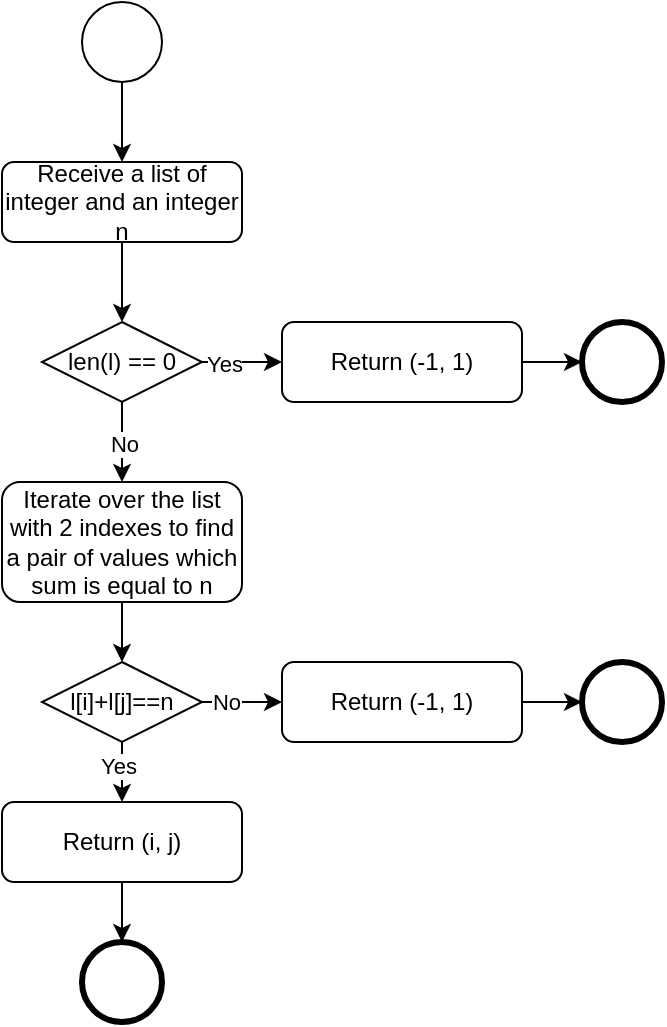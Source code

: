 <mxfile version="25.0.1">
  <diagram name="Page-1" id="gcOh2L13ghurHqlArtQZ">
    <mxGraphModel dx="816" dy="480" grid="1" gridSize="10" guides="1" tooltips="1" connect="1" arrows="1" fold="1" page="1" pageScale="1" pageWidth="827" pageHeight="1169" background="#ffffff" math="0" shadow="0">
      <root>
        <mxCell id="0" />
        <mxCell id="1" parent="0" />
        <mxCell id="pkoyU2fwOPBfZemE1w7x-201" style="edgeStyle=orthogonalEdgeStyle;rounded=0;orthogonalLoop=1;jettySize=auto;html=1;exitX=0.5;exitY=1;exitDx=0;exitDy=0;entryX=0.5;entryY=0;entryDx=0;entryDy=0;" edge="1" parent="1" source="pkoyU2fwOPBfZemE1w7x-194" target="pkoyU2fwOPBfZemE1w7x-195">
          <mxGeometry relative="1" as="geometry" />
        </mxCell>
        <mxCell id="pkoyU2fwOPBfZemE1w7x-194" value="" style="ellipse;whiteSpace=wrap;html=1;aspect=fixed;" vertex="1" parent="1">
          <mxGeometry x="360" y="200" width="40" height="40" as="geometry" />
        </mxCell>
        <mxCell id="pkoyU2fwOPBfZemE1w7x-276" style="edgeStyle=orthogonalEdgeStyle;rounded=0;orthogonalLoop=1;jettySize=auto;html=1;exitX=0.5;exitY=1;exitDx=0;exitDy=0;entryX=0.5;entryY=0;entryDx=0;entryDy=0;" edge="1" parent="1" source="pkoyU2fwOPBfZemE1w7x-195" target="pkoyU2fwOPBfZemE1w7x-272">
          <mxGeometry relative="1" as="geometry" />
        </mxCell>
        <mxCell id="pkoyU2fwOPBfZemE1w7x-195" value="Receive a list of integer and an integer n" style="rounded=1;whiteSpace=wrap;html=1;" vertex="1" parent="1">
          <mxGeometry x="320" y="280" width="120" height="40" as="geometry" />
        </mxCell>
        <mxCell id="pkoyU2fwOPBfZemE1w7x-257" value="" style="ellipse;whiteSpace=wrap;html=1;aspect=fixed;strokeWidth=3;" vertex="1" parent="1">
          <mxGeometry x="610" y="360" width="40" height="40" as="geometry" />
        </mxCell>
        <mxCell id="pkoyU2fwOPBfZemE1w7x-274" style="edgeStyle=orthogonalEdgeStyle;rounded=0;orthogonalLoop=1;jettySize=auto;html=1;exitX=1;exitY=0.5;exitDx=0;exitDy=0;entryX=0;entryY=0.5;entryDx=0;entryDy=0;" edge="1" parent="1" source="pkoyU2fwOPBfZemE1w7x-272" target="pkoyU2fwOPBfZemE1w7x-273">
          <mxGeometry relative="1" as="geometry" />
        </mxCell>
        <mxCell id="pkoyU2fwOPBfZemE1w7x-288" value="Yes" style="edgeLabel;html=1;align=center;verticalAlign=middle;resizable=0;points=[];" vertex="1" connectable="0" parent="pkoyU2fwOPBfZemE1w7x-274">
          <mxGeometry x="-0.455" y="-1" relative="1" as="geometry">
            <mxPoint as="offset" />
          </mxGeometry>
        </mxCell>
        <mxCell id="pkoyU2fwOPBfZemE1w7x-283" style="edgeStyle=orthogonalEdgeStyle;rounded=0;orthogonalLoop=1;jettySize=auto;html=1;exitX=0.5;exitY=1;exitDx=0;exitDy=0;entryX=0.5;entryY=0;entryDx=0;entryDy=0;" edge="1" parent="1" source="pkoyU2fwOPBfZemE1w7x-272" target="pkoyU2fwOPBfZemE1w7x-277">
          <mxGeometry relative="1" as="geometry" />
        </mxCell>
        <mxCell id="pkoyU2fwOPBfZemE1w7x-289" value="No" style="edgeLabel;html=1;align=center;verticalAlign=middle;resizable=0;points=[];" vertex="1" connectable="0" parent="pkoyU2fwOPBfZemE1w7x-283">
          <mxGeometry x="0.035" y="1" relative="1" as="geometry">
            <mxPoint as="offset" />
          </mxGeometry>
        </mxCell>
        <mxCell id="pkoyU2fwOPBfZemE1w7x-272" value="len(l) == 0" style="rhombus;whiteSpace=wrap;html=1;" vertex="1" parent="1">
          <mxGeometry x="340" y="360" width="80" height="40" as="geometry" />
        </mxCell>
        <mxCell id="pkoyU2fwOPBfZemE1w7x-275" style="edgeStyle=orthogonalEdgeStyle;rounded=0;orthogonalLoop=1;jettySize=auto;html=1;exitX=1;exitY=0.5;exitDx=0;exitDy=0;entryX=0;entryY=0.5;entryDx=0;entryDy=0;" edge="1" parent="1" source="pkoyU2fwOPBfZemE1w7x-273" target="pkoyU2fwOPBfZemE1w7x-257">
          <mxGeometry relative="1" as="geometry" />
        </mxCell>
        <mxCell id="pkoyU2fwOPBfZemE1w7x-273" value="Return (-1, 1)" style="rounded=1;whiteSpace=wrap;html=1;" vertex="1" parent="1">
          <mxGeometry x="460" y="360" width="120" height="40" as="geometry" />
        </mxCell>
        <mxCell id="pkoyU2fwOPBfZemE1w7x-311" style="edgeStyle=orthogonalEdgeStyle;rounded=0;orthogonalLoop=1;jettySize=auto;html=1;exitX=0.5;exitY=1;exitDx=0;exitDy=0;entryX=0.5;entryY=0;entryDx=0;entryDy=0;" edge="1" parent="1" source="pkoyU2fwOPBfZemE1w7x-277" target="pkoyU2fwOPBfZemE1w7x-310">
          <mxGeometry relative="1" as="geometry" />
        </mxCell>
        <mxCell id="pkoyU2fwOPBfZemE1w7x-277" value="Iterate over the list with 2 indexes to find a pair of values which sum is equal to n" style="rounded=1;whiteSpace=wrap;html=1;" vertex="1" parent="1">
          <mxGeometry x="320" y="440" width="120" height="60" as="geometry" />
        </mxCell>
        <mxCell id="pkoyU2fwOPBfZemE1w7x-279" value="" style="ellipse;whiteSpace=wrap;html=1;aspect=fixed;strokeWidth=3;" vertex="1" parent="1">
          <mxGeometry x="610" y="530" width="40" height="40" as="geometry" />
        </mxCell>
        <mxCell id="pkoyU2fwOPBfZemE1w7x-281" style="edgeStyle=orthogonalEdgeStyle;rounded=0;orthogonalLoop=1;jettySize=auto;html=1;exitX=1;exitY=0.5;exitDx=0;exitDy=0;entryX=0;entryY=0.5;entryDx=0;entryDy=0;" edge="1" parent="1" source="pkoyU2fwOPBfZemE1w7x-282" target="pkoyU2fwOPBfZemE1w7x-279">
          <mxGeometry relative="1" as="geometry" />
        </mxCell>
        <mxCell id="pkoyU2fwOPBfZemE1w7x-282" value="Return (-1, 1)" style="rounded=1;whiteSpace=wrap;html=1;" vertex="1" parent="1">
          <mxGeometry x="460" y="530" width="120" height="40" as="geometry" />
        </mxCell>
        <mxCell id="pkoyU2fwOPBfZemE1w7x-312" style="edgeStyle=orthogonalEdgeStyle;rounded=0;orthogonalLoop=1;jettySize=auto;html=1;exitX=1;exitY=0.5;exitDx=0;exitDy=0;entryX=0;entryY=0.5;entryDx=0;entryDy=0;" edge="1" parent="1" source="pkoyU2fwOPBfZemE1w7x-310" target="pkoyU2fwOPBfZemE1w7x-282">
          <mxGeometry relative="1" as="geometry" />
        </mxCell>
        <mxCell id="pkoyU2fwOPBfZemE1w7x-317" value="No" style="edgeLabel;html=1;align=center;verticalAlign=middle;resizable=0;points=[];" vertex="1" connectable="0" parent="pkoyU2fwOPBfZemE1w7x-312">
          <mxGeometry x="-0.421" y="-2" relative="1" as="geometry">
            <mxPoint y="-2" as="offset" />
          </mxGeometry>
        </mxCell>
        <mxCell id="pkoyU2fwOPBfZemE1w7x-310" value="l[i]+l[j]==n" style="rhombus;whiteSpace=wrap;html=1;" vertex="1" parent="1">
          <mxGeometry x="340" y="530" width="80" height="40" as="geometry" />
        </mxCell>
        <mxCell id="pkoyU2fwOPBfZemE1w7x-313" value="" style="ellipse;whiteSpace=wrap;html=1;aspect=fixed;strokeWidth=3;" vertex="1" parent="1">
          <mxGeometry x="360" y="670" width="40" height="40" as="geometry" />
        </mxCell>
        <mxCell id="pkoyU2fwOPBfZemE1w7x-314" style="edgeStyle=orthogonalEdgeStyle;rounded=0;orthogonalLoop=1;jettySize=auto;html=1;exitX=0.5;exitY=1;exitDx=0;exitDy=0;entryX=0.5;entryY=0;entryDx=0;entryDy=0;" edge="1" parent="1" source="pkoyU2fwOPBfZemE1w7x-315" target="pkoyU2fwOPBfZemE1w7x-313">
          <mxGeometry relative="1" as="geometry" />
        </mxCell>
        <mxCell id="pkoyU2fwOPBfZemE1w7x-315" value="Return (i, j)" style="rounded=1;whiteSpace=wrap;html=1;" vertex="1" parent="1">
          <mxGeometry x="320" y="600" width="120" height="40" as="geometry" />
        </mxCell>
        <mxCell id="pkoyU2fwOPBfZemE1w7x-316" style="edgeStyle=orthogonalEdgeStyle;rounded=0;orthogonalLoop=1;jettySize=auto;html=1;exitX=0.5;exitY=1;exitDx=0;exitDy=0;entryX=0.5;entryY=0;entryDx=0;entryDy=0;" edge="1" parent="1" target="pkoyU2fwOPBfZemE1w7x-315" source="pkoyU2fwOPBfZemE1w7x-310">
          <mxGeometry relative="1" as="geometry">
            <mxPoint x="330" y="660" as="sourcePoint" />
          </mxGeometry>
        </mxCell>
        <mxCell id="pkoyU2fwOPBfZemE1w7x-318" value="Yes" style="edgeLabel;html=1;align=center;verticalAlign=middle;resizable=0;points=[];" vertex="1" connectable="0" parent="pkoyU2fwOPBfZemE1w7x-316">
          <mxGeometry x="-0.241" y="-2" relative="1" as="geometry">
            <mxPoint as="offset" />
          </mxGeometry>
        </mxCell>
      </root>
    </mxGraphModel>
  </diagram>
</mxfile>
